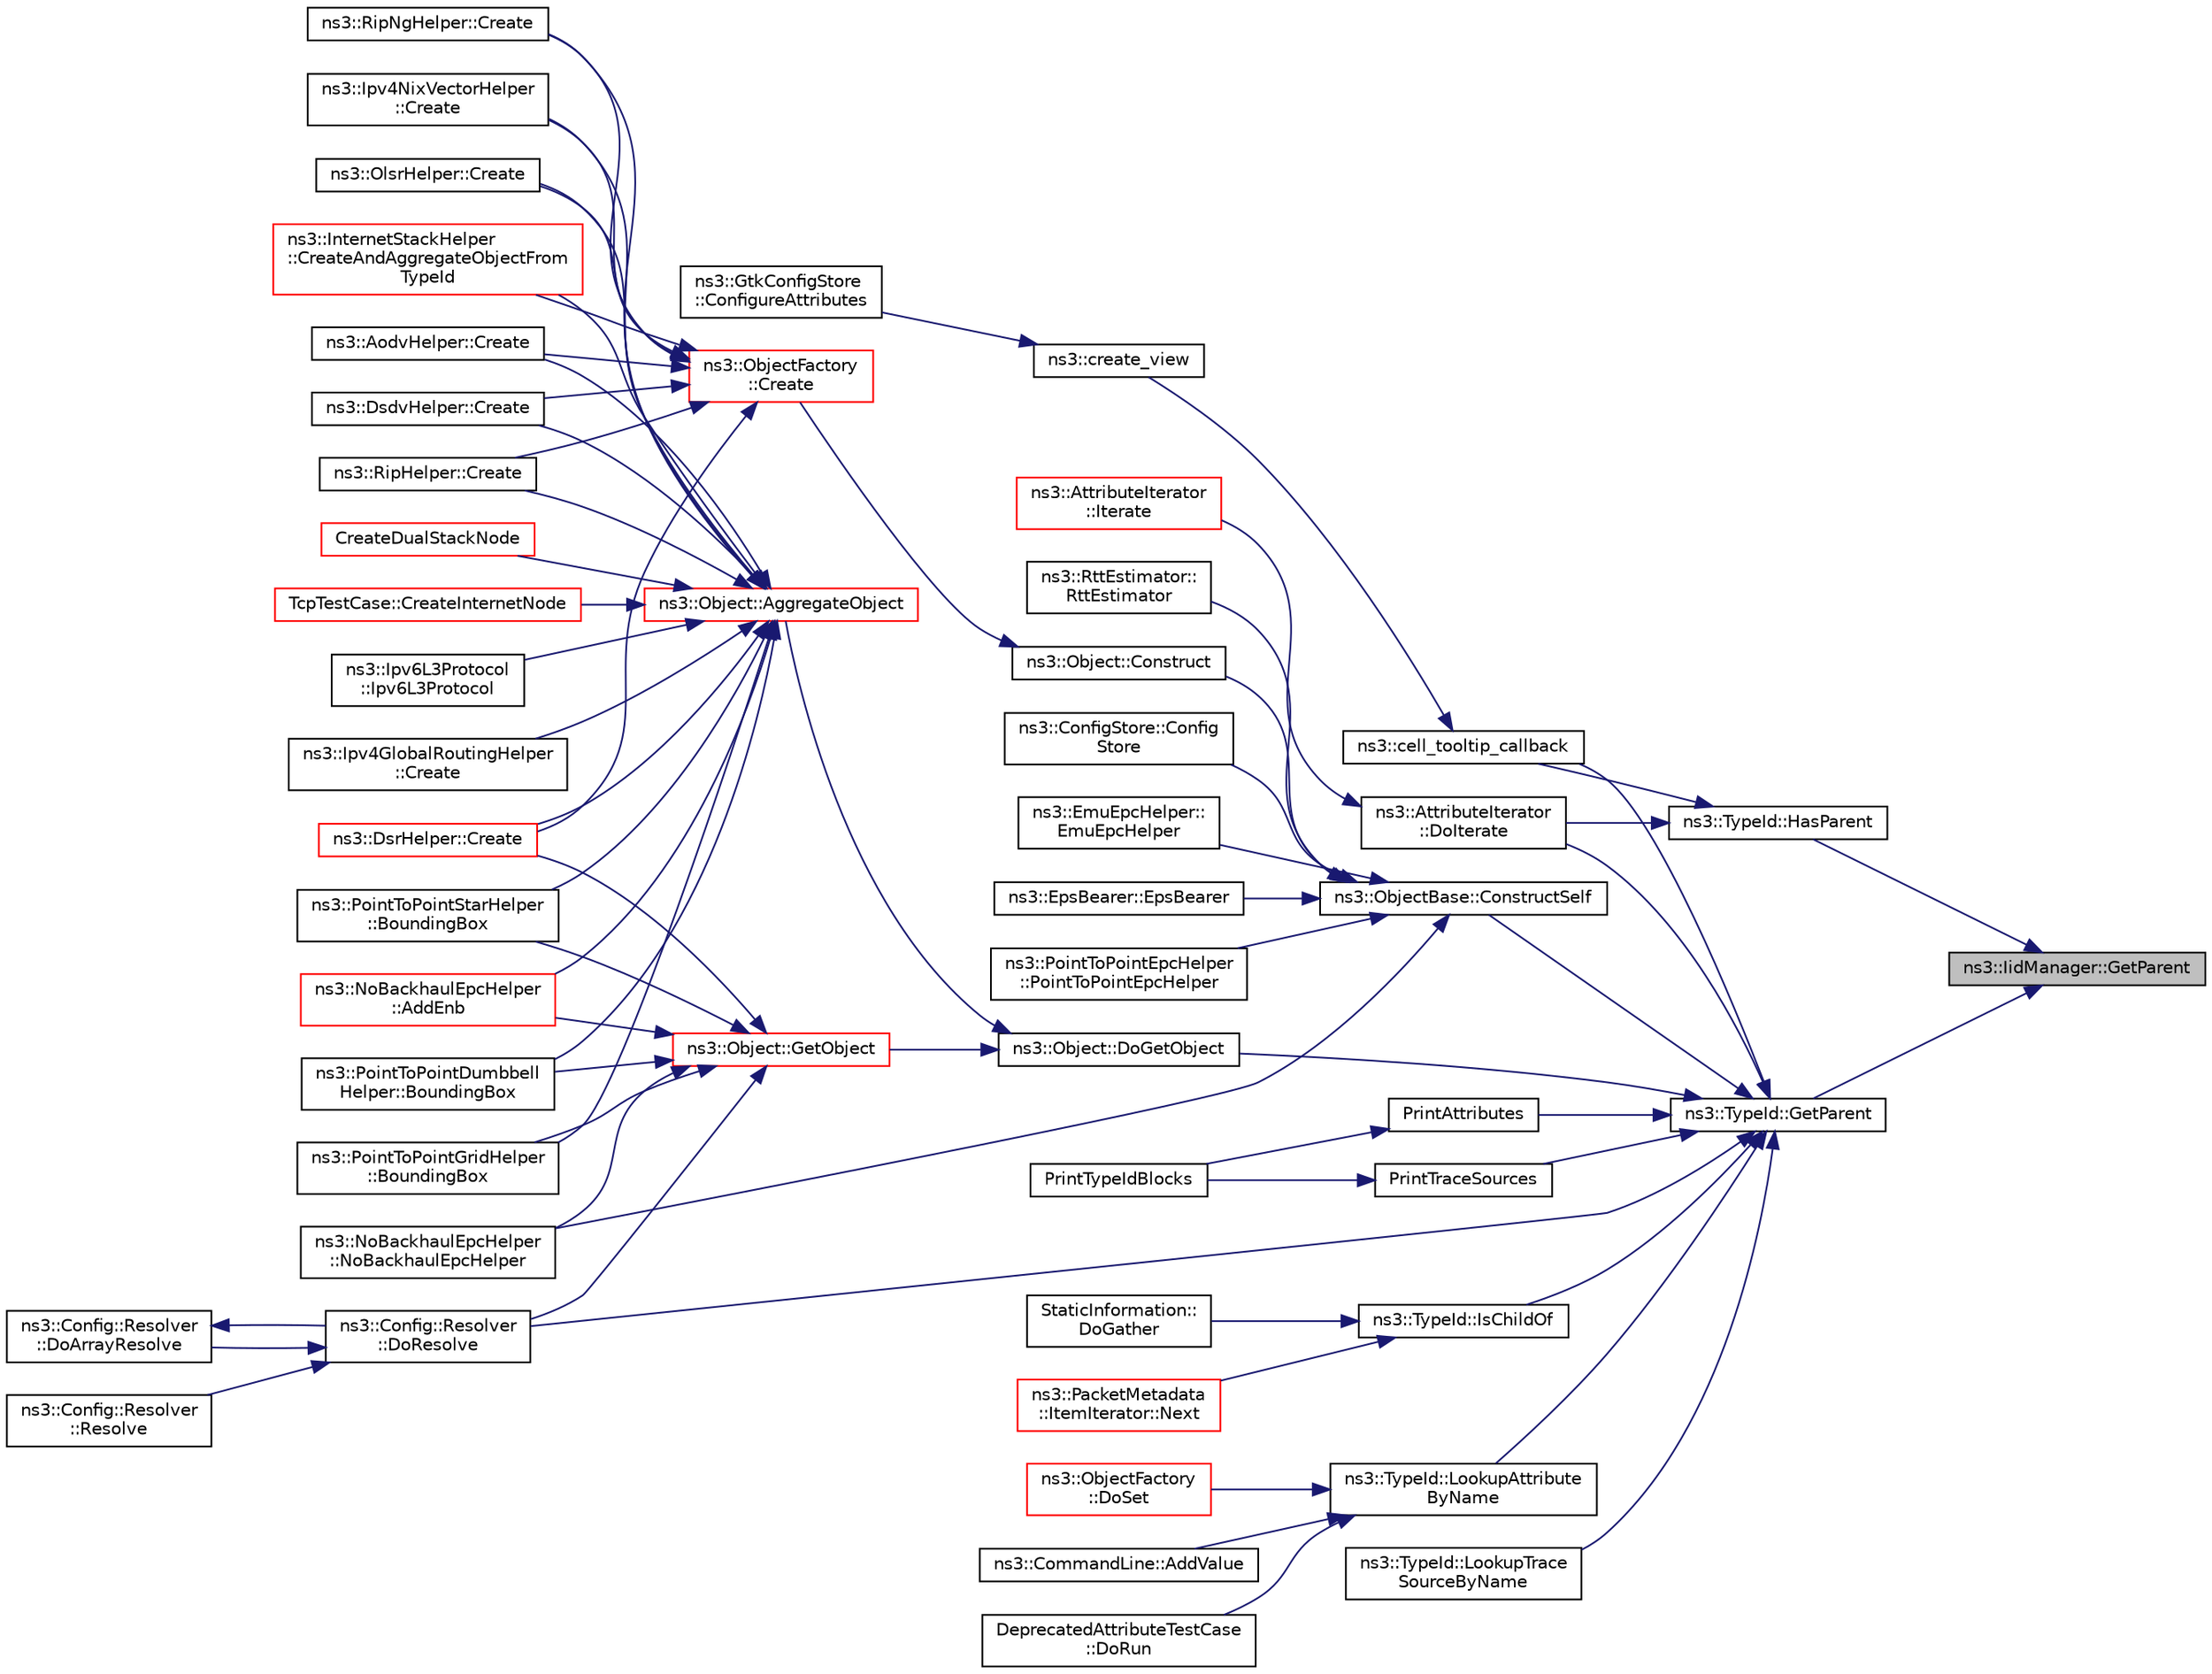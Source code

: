 digraph "ns3::IidManager::GetParent"
{
 // LATEX_PDF_SIZE
  edge [fontname="Helvetica",fontsize="10",labelfontname="Helvetica",labelfontsize="10"];
  node [fontname="Helvetica",fontsize="10",shape=record];
  rankdir="RL";
  Node1 [label="ns3::IidManager::GetParent",height=0.2,width=0.4,color="black", fillcolor="grey75", style="filled", fontcolor="black",tooltip="Get the parent of a type id."];
  Node1 -> Node2 [dir="back",color="midnightblue",fontsize="10",style="solid",fontname="Helvetica"];
  Node2 [label="ns3::TypeId::GetParent",height=0.2,width=0.4,color="black", fillcolor="white", style="filled",URL="$classns3_1_1_type_id.html#ab84f81aee52154af39a8668b59c89d63",tooltip="Get the parent of this TypeId."];
  Node2 -> Node3 [dir="back",color="midnightblue",fontsize="10",style="solid",fontname="Helvetica"];
  Node3 [label="ns3::cell_tooltip_callback",height=0.2,width=0.4,color="black", fillcolor="white", style="filled",URL="$namespacens3.html#a0b4dc016823f5ae857205ca40e91cc56",tooltip="This function displays the tooltip for an object, pointer, vector item or an attribute."];
  Node3 -> Node4 [dir="back",color="midnightblue",fontsize="10",style="solid",fontname="Helvetica"];
  Node4 [label="ns3::create_view",height=0.2,width=0.4,color="black", fillcolor="white", style="filled",URL="$namespacens3.html#ab9bcfcefc473e60e32d1fe4d08431dab",tooltip="This is the main view opening the widget, getting tooltips and drawing the tree of attributes...."];
  Node4 -> Node5 [dir="back",color="midnightblue",fontsize="10",style="solid",fontname="Helvetica"];
  Node5 [label="ns3::GtkConfigStore\l::ConfigureAttributes",height=0.2,width=0.4,color="black", fillcolor="white", style="filled",URL="$classns3_1_1_gtk_config_store.html#a95d2d8169cd6a9770af48f7cf62d24fb",tooltip="Process attribute values."];
  Node2 -> Node6 [dir="back",color="midnightblue",fontsize="10",style="solid",fontname="Helvetica"];
  Node6 [label="ns3::ObjectBase::ConstructSelf",height=0.2,width=0.4,color="black", fillcolor="white", style="filled",URL="$classns3_1_1_object_base.html#a5cda18dec6d0744cb652a3ed60056958",tooltip="Complete construction of ObjectBase; invoked by derived classes."];
  Node6 -> Node7 [dir="back",color="midnightblue",fontsize="10",style="solid",fontname="Helvetica"];
  Node7 [label="ns3::ConfigStore::Config\lStore",height=0.2,width=0.4,color="black", fillcolor="white", style="filled",URL="$classns3_1_1_config_store.html#ab2c0c2707ae2dc5489acd4cfccd63fd4",tooltip=" "];
  Node6 -> Node8 [dir="back",color="midnightblue",fontsize="10",style="solid",fontname="Helvetica"];
  Node8 [label="ns3::EmuEpcHelper::\lEmuEpcHelper",height=0.2,width=0.4,color="black", fillcolor="white", style="filled",URL="$classns3_1_1_emu_epc_helper.html#a10b42d66910c4ee73006f40eea1a1de1",tooltip="Constructor."];
  Node6 -> Node9 [dir="back",color="midnightblue",fontsize="10",style="solid",fontname="Helvetica"];
  Node9 [label="ns3::EpsBearer::EpsBearer",height=0.2,width=0.4,color="black", fillcolor="white", style="filled",URL="$classns3_1_1_eps_bearer.html#af6f94c7bbd1d1bc26e6895d19cf26086",tooltip="Default constructor."];
  Node6 -> Node10 [dir="back",color="midnightblue",fontsize="10",style="solid",fontname="Helvetica"];
  Node10 [label="ns3::NoBackhaulEpcHelper\l::NoBackhaulEpcHelper",height=0.2,width=0.4,color="black", fillcolor="white", style="filled",URL="$classns3_1_1_no_backhaul_epc_helper.html#a8822666431eefe3a78ba2a0bf4ca1bae",tooltip="Constructor."];
  Node6 -> Node11 [dir="back",color="midnightblue",fontsize="10",style="solid",fontname="Helvetica"];
  Node11 [label="ns3::PointToPointEpcHelper\l::PointToPointEpcHelper",height=0.2,width=0.4,color="black", fillcolor="white", style="filled",URL="$classns3_1_1_point_to_point_epc_helper.html#a3d4c34f6a194c994d45e0dac5019b8cb",tooltip="Constructor."];
  Node6 -> Node12 [dir="back",color="midnightblue",fontsize="10",style="solid",fontname="Helvetica"];
  Node12 [label="ns3::RttEstimator::\lRttEstimator",height=0.2,width=0.4,color="black", fillcolor="white", style="filled",URL="$classns3_1_1_rtt_estimator.html#a86696ed57483bf9e19abbf6978c46581",tooltip=" "];
  Node6 -> Node13 [dir="back",color="midnightblue",fontsize="10",style="solid",fontname="Helvetica"];
  Node13 [label="ns3::Object::Construct",height=0.2,width=0.4,color="black", fillcolor="white", style="filled",URL="$classns3_1_1_object.html#a636e8411dc5228771f45c9b805d348fa",tooltip="Initialize all member variables registered as Attributes of this TypeId."];
  Node13 -> Node14 [dir="back",color="midnightblue",fontsize="10",style="solid",fontname="Helvetica"];
  Node14 [label="ns3::ObjectFactory\l::Create",height=0.2,width=0.4,color="red", fillcolor="white", style="filled",URL="$classns3_1_1_object_factory.html#a52eda277f4aaab54266134ba48102ad7",tooltip="Create an Object instance of the configured TypeId."];
  Node14 -> Node56 [dir="back",color="midnightblue",fontsize="10",style="solid",fontname="Helvetica"];
  Node56 [label="ns3::AodvHelper::Create",height=0.2,width=0.4,color="black", fillcolor="white", style="filled",URL="$classns3_1_1_aodv_helper.html#a1f624a953eb5bfba491cd7cbd64d4594",tooltip=" "];
  Node14 -> Node57 [dir="back",color="midnightblue",fontsize="10",style="solid",fontname="Helvetica"];
  Node57 [label="ns3::DsdvHelper::Create",height=0.2,width=0.4,color="black", fillcolor="white", style="filled",URL="$classns3_1_1_dsdv_helper.html#a2eed31b62087f494f3556c55a84813de",tooltip=" "];
  Node14 -> Node58 [dir="back",color="midnightblue",fontsize="10",style="solid",fontname="Helvetica"];
  Node58 [label="ns3::DsrHelper::Create",height=0.2,width=0.4,color="red", fillcolor="white", style="filled",URL="$classns3_1_1_dsr_helper.html#a5407c2c8ea4197b6a695fd53621fdd31",tooltip=" "];
  Node14 -> Node60 [dir="back",color="midnightblue",fontsize="10",style="solid",fontname="Helvetica"];
  Node60 [label="ns3::RipHelper::Create",height=0.2,width=0.4,color="black", fillcolor="white", style="filled",URL="$classns3_1_1_rip_helper.html#ae6831e42fc7de456c95f5ce334486805",tooltip=" "];
  Node14 -> Node61 [dir="back",color="midnightblue",fontsize="10",style="solid",fontname="Helvetica"];
  Node61 [label="ns3::RipNgHelper::Create",height=0.2,width=0.4,color="black", fillcolor="white", style="filled",URL="$classns3_1_1_rip_ng_helper.html#a9ed079b76d48ffc79c2e8797ff197c8e",tooltip=" "];
  Node14 -> Node62 [dir="back",color="midnightblue",fontsize="10",style="solid",fontname="Helvetica"];
  Node62 [label="ns3::Ipv4NixVectorHelper\l::Create",height=0.2,width=0.4,color="black", fillcolor="white", style="filled",URL="$classns3_1_1_ipv4_nix_vector_helper.html#adace7e160af227688815fda9fa8987ff",tooltip=" "];
  Node14 -> Node63 [dir="back",color="midnightblue",fontsize="10",style="solid",fontname="Helvetica"];
  Node63 [label="ns3::OlsrHelper::Create",height=0.2,width=0.4,color="black", fillcolor="white", style="filled",URL="$classns3_1_1_olsr_helper.html#a0062126ad6b4ff7c725b51da13cd7172",tooltip=" "];
  Node14 -> Node106 [dir="back",color="midnightblue",fontsize="10",style="solid",fontname="Helvetica"];
  Node106 [label="ns3::InternetStackHelper\l::CreateAndAggregateObjectFrom\lTypeId",height=0.2,width=0.4,color="red", fillcolor="white", style="filled",URL="$classns3_1_1_internet_stack_helper.html#a6605ba9c1bbfdf9ebe09c5dbcfce2451",tooltip="create an object from its TypeId and aggregates it to the node"];
  Node2 -> Node2515 [dir="back",color="midnightblue",fontsize="10",style="solid",fontname="Helvetica"];
  Node2515 [label="ns3::Object::DoGetObject",height=0.2,width=0.4,color="black", fillcolor="white", style="filled",URL="$classns3_1_1_object.html#a7c009975f7c0994cb47a69f713745e0a",tooltip="Find an Object of TypeId tid in the aggregates of this Object."];
  Node2515 -> Node2516 [dir="back",color="midnightblue",fontsize="10",style="solid",fontname="Helvetica"];
  Node2516 [label="ns3::Object::AggregateObject",height=0.2,width=0.4,color="red", fillcolor="white", style="filled",URL="$classns3_1_1_object.html#a79dd435d300f3deca814553f561a2922",tooltip="Aggregate two Objects together."];
  Node2516 -> Node2517 [dir="back",color="midnightblue",fontsize="10",style="solid",fontname="Helvetica"];
  Node2517 [label="ns3::Ipv6L3Protocol\l::Ipv6L3Protocol",height=0.2,width=0.4,color="black", fillcolor="white", style="filled",URL="$classns3_1_1_ipv6_l3_protocol.html#aed69fbc6c2eca9a88dfb50f12b419902",tooltip="Constructor."];
  Node2516 -> Node2518 [dir="back",color="midnightblue",fontsize="10",style="solid",fontname="Helvetica"];
  Node2518 [label="ns3::NoBackhaulEpcHelper\l::AddEnb",height=0.2,width=0.4,color="red", fillcolor="white", style="filled",URL="$classns3_1_1_no_backhaul_epc_helper.html#aa1cdaed2fa4b5f0683c30b6090b37540",tooltip="Add an eNB to the EPC."];
  Node2516 -> Node2520 [dir="back",color="midnightblue",fontsize="10",style="solid",fontname="Helvetica"];
  Node2520 [label="ns3::PointToPointDumbbell\lHelper::BoundingBox",height=0.2,width=0.4,color="black", fillcolor="white", style="filled",URL="$classns3_1_1_point_to_point_dumbbell_helper.html#ac1efd7a81e9f99e1e6af211039408af3",tooltip="Sets up the node canvas locations for every node in the dumbbell."];
  Node2516 -> Node2521 [dir="back",color="midnightblue",fontsize="10",style="solid",fontname="Helvetica"];
  Node2521 [label="ns3::PointToPointGridHelper\l::BoundingBox",height=0.2,width=0.4,color="black", fillcolor="white", style="filled",URL="$classns3_1_1_point_to_point_grid_helper.html#a82af43032d0e92c3dc5b259d0f800961",tooltip="Sets up the node canvas locations for every node in the grid."];
  Node2516 -> Node2522 [dir="back",color="midnightblue",fontsize="10",style="solid",fontname="Helvetica"];
  Node2522 [label="ns3::PointToPointStarHelper\l::BoundingBox",height=0.2,width=0.4,color="black", fillcolor="white", style="filled",URL="$classns3_1_1_point_to_point_star_helper.html#ac7a841f46083a95cd087374bce5fe7c2",tooltip="Sets up the node canvas locations for every node in the star."];
  Node2516 -> Node56 [dir="back",color="midnightblue",fontsize="10",style="solid",fontname="Helvetica"];
  Node2516 -> Node57 [dir="back",color="midnightblue",fontsize="10",style="solid",fontname="Helvetica"];
  Node2516 -> Node58 [dir="back",color="midnightblue",fontsize="10",style="solid",fontname="Helvetica"];
  Node2516 -> Node2523 [dir="back",color="midnightblue",fontsize="10",style="solid",fontname="Helvetica"];
  Node2523 [label="ns3::Ipv4GlobalRoutingHelper\l::Create",height=0.2,width=0.4,color="black", fillcolor="white", style="filled",URL="$classns3_1_1_ipv4_global_routing_helper.html#a29fa51cc5c4ccbbb44f09cf032d5bd89",tooltip=" "];
  Node2516 -> Node60 [dir="back",color="midnightblue",fontsize="10",style="solid",fontname="Helvetica"];
  Node2516 -> Node61 [dir="back",color="midnightblue",fontsize="10",style="solid",fontname="Helvetica"];
  Node2516 -> Node62 [dir="back",color="midnightblue",fontsize="10",style="solid",fontname="Helvetica"];
  Node2516 -> Node63 [dir="back",color="midnightblue",fontsize="10",style="solid",fontname="Helvetica"];
  Node2516 -> Node106 [dir="back",color="midnightblue",fontsize="10",style="solid",fontname="Helvetica"];
  Node2516 -> Node2524 [dir="back",color="midnightblue",fontsize="10",style="solid",fontname="Helvetica"];
  Node2524 [label="CreateDualStackNode",height=0.2,width=0.4,color="red", fillcolor="white", style="filled",URL="$ipv6-dual-stack-test-suite_8cc.html#a27cadab775ef9861b30e3ad79a3e3214",tooltip=" "];
  Node2516 -> Node2525 [dir="back",color="midnightblue",fontsize="10",style="solid",fontname="Helvetica"];
  Node2525 [label="TcpTestCase::CreateInternetNode",height=0.2,width=0.4,color="red", fillcolor="white", style="filled",URL="$class_tcp_test_case.html#aa2bee178327783b9acb07d7351e1dcdf",tooltip="Create a node with the Internet stack (IPv4 version)."];
  Node2515 -> Node2549 [dir="back",color="midnightblue",fontsize="10",style="solid",fontname="Helvetica"];
  Node2549 [label="ns3::Object::GetObject",height=0.2,width=0.4,color="red", fillcolor="white", style="filled",URL="$classns3_1_1_object.html#ad21f5401ff705cd29c37f931ea3afc18",tooltip="Get a pointer to the requested aggregated Object."];
  Node2549 -> Node10 [dir="back",color="midnightblue",fontsize="10",style="solid",fontname="Helvetica"];
  Node2549 -> Node2518 [dir="back",color="midnightblue",fontsize="10",style="solid",fontname="Helvetica"];
  Node2549 -> Node2520 [dir="back",color="midnightblue",fontsize="10",style="solid",fontname="Helvetica"];
  Node2549 -> Node2521 [dir="back",color="midnightblue",fontsize="10",style="solid",fontname="Helvetica"];
  Node2549 -> Node2522 [dir="back",color="midnightblue",fontsize="10",style="solid",fontname="Helvetica"];
  Node2549 -> Node58 [dir="back",color="midnightblue",fontsize="10",style="solid",fontname="Helvetica"];
  Node2549 -> Node2627 [dir="back",color="midnightblue",fontsize="10",style="solid",fontname="Helvetica"];
  Node2627 [label="ns3::Config::Resolver\l::DoResolve",height=0.2,width=0.4,color="black", fillcolor="white", style="filled",URL="$classns3_1_1_config_1_1_resolver.html#a9a11800bcd8194622703c5cd154ba792",tooltip="Parse the next element in the Config path."];
  Node2627 -> Node2628 [dir="back",color="midnightblue",fontsize="10",style="solid",fontname="Helvetica"];
  Node2628 [label="ns3::Config::Resolver\l::DoArrayResolve",height=0.2,width=0.4,color="black", fillcolor="white", style="filled",URL="$classns3_1_1_config_1_1_resolver.html#af77719f6e2e914d5e8f003d5768cb827",tooltip="Parse an index on the Config path."];
  Node2628 -> Node2627 [dir="back",color="midnightblue",fontsize="10",style="solid",fontname="Helvetica"];
  Node2627 -> Node2629 [dir="back",color="midnightblue",fontsize="10",style="solid",fontname="Helvetica"];
  Node2629 [label="ns3::Config::Resolver\l::Resolve",height=0.2,width=0.4,color="black", fillcolor="white", style="filled",URL="$classns3_1_1_config_1_1_resolver.html#a502c28aff17251890b7d2e0ade73847b",tooltip="Parse the stored Config path into an object reference, beginning at the indicated root object."];
  Node2 -> Node2882 [dir="back",color="midnightblue",fontsize="10",style="solid",fontname="Helvetica"];
  Node2882 [label="ns3::AttributeIterator\l::DoIterate",height=0.2,width=0.4,color="black", fillcolor="white", style="filled",URL="$classns3_1_1_attribute_iterator.html#a01259d50f232e21c9c605547e26b34bb",tooltip="Perform the iteration."];
  Node2882 -> Node2883 [dir="back",color="midnightblue",fontsize="10",style="solid",fontname="Helvetica"];
  Node2883 [label="ns3::AttributeIterator\l::Iterate",height=0.2,width=0.4,color="red", fillcolor="white", style="filled",URL="$classns3_1_1_attribute_iterator.html#a8e7de38f441cc482c2d507e2a4927b8c",tooltip="Start the process of iterating all objects from the root namespace object."];
  Node2 -> Node2627 [dir="back",color="midnightblue",fontsize="10",style="solid",fontname="Helvetica"];
  Node2 -> Node2885 [dir="back",color="midnightblue",fontsize="10",style="solid",fontname="Helvetica"];
  Node2885 [label="ns3::TypeId::IsChildOf",height=0.2,width=0.4,color="black", fillcolor="white", style="filled",URL="$classns3_1_1_type_id.html#a02b9c60d4ffef50415801ba7fd32a408",tooltip="Check if this TypeId is a child of another."];
  Node2885 -> Node2886 [dir="back",color="midnightblue",fontsize="10",style="solid",fontname="Helvetica"];
  Node2886 [label="StaticInformation::\lDoGather",height=0.2,width=0.4,color="black", fillcolor="white", style="filled",URL="$class_static_information.html#a069effffe5ecd58b6cc7eeb86d4eed0e",tooltip="Gather attribute, configuration path information for tid."];
  Node2885 -> Node2887 [dir="back",color="midnightblue",fontsize="10",style="solid",fontname="Helvetica"];
  Node2887 [label="ns3::PacketMetadata\l::ItemIterator::Next",height=0.2,width=0.4,color="red", fillcolor="white", style="filled",URL="$classns3_1_1_packet_metadata_1_1_item_iterator.html#a3d59a1673dca4338f41d3c788ccd3e10",tooltip="Retrieve the next metadata item."];
  Node2 -> Node2895 [dir="back",color="midnightblue",fontsize="10",style="solid",fontname="Helvetica"];
  Node2895 [label="ns3::TypeId::LookupAttribute\lByName",height=0.2,width=0.4,color="black", fillcolor="white", style="filled",URL="$classns3_1_1_type_id.html#ac93d12d22acdb179d34039511d6680e7",tooltip="Find an Attribute by name, retrieving the associated AttributeInformation."];
  Node2895 -> Node2896 [dir="back",color="midnightblue",fontsize="10",style="solid",fontname="Helvetica"];
  Node2896 [label="ns3::CommandLine::AddValue",height=0.2,width=0.4,color="black", fillcolor="white", style="filled",URL="$classns3_1_1_command_line.html#ad66977ccb2c042574cb1831b8c1ad18f",tooltip="Add a program argument as a shorthand for an Attribute."];
  Node2895 -> Node2897 [dir="back",color="midnightblue",fontsize="10",style="solid",fontname="Helvetica"];
  Node2897 [label="DeprecatedAttributeTestCase\l::DoRun",height=0.2,width=0.4,color="black", fillcolor="white", style="filled",URL="$class_deprecated_attribute_test_case.html#a082dd0381220ff75bd0ef8e7708869e4",tooltip="Implementation to actually run this TestCase."];
  Node2895 -> Node2898 [dir="back",color="midnightblue",fontsize="10",style="solid",fontname="Helvetica"];
  Node2898 [label="ns3::ObjectFactory\l::DoSet",height=0.2,width=0.4,color="red", fillcolor="white", style="filled",URL="$classns3_1_1_object_factory.html#aadb67a8cecc138001fd042e4960123f3",tooltip="Set an attribute to be set during construction."];
  Node2 -> Node3036 [dir="back",color="midnightblue",fontsize="10",style="solid",fontname="Helvetica"];
  Node3036 [label="ns3::TypeId::LookupTrace\lSourceByName",height=0.2,width=0.4,color="black", fillcolor="white", style="filled",URL="$classns3_1_1_type_id.html#af8bbf87c709acb4a6433fd24be09d2b9",tooltip="Find a TraceSource by name, retrieving the associated TraceSourceInformation."];
  Node2 -> Node3037 [dir="back",color="midnightblue",fontsize="10",style="solid",fontname="Helvetica"];
  Node3037 [label="PrintAttributes",height=0.2,width=0.4,color="black", fillcolor="white", style="filled",URL="$print-introspected-doxygen_8cc.html#ae1835e579578f69543dea8a8ef9a6d1b",tooltip="Print the Attributes block for tid, including Attributes declared in base classes."];
  Node3037 -> Node3038 [dir="back",color="midnightblue",fontsize="10",style="solid",fontname="Helvetica"];
  Node3038 [label="PrintTypeIdBlocks",height=0.2,width=0.4,color="black", fillcolor="white", style="filled",URL="$print-introspected-doxygen_8cc.html#a62645d02d71b5d1622ccb9f16d5fa412",tooltip="Print the doxy block for each TypeId."];
  Node2 -> Node3039 [dir="back",color="midnightblue",fontsize="10",style="solid",fontname="Helvetica"];
  Node3039 [label="PrintTraceSources",height=0.2,width=0.4,color="black", fillcolor="white", style="filled",URL="$print-introspected-doxygen_8cc.html#aa2166166c1bd1796ad0b51f7273491df",tooltip="Print the Trace sources block for tid, including Trace sources declared in base classes."];
  Node3039 -> Node3038 [dir="back",color="midnightblue",fontsize="10",style="solid",fontname="Helvetica"];
  Node1 -> Node3040 [dir="back",color="midnightblue",fontsize="10",style="solid",fontname="Helvetica"];
  Node3040 [label="ns3::TypeId::HasParent",height=0.2,width=0.4,color="black", fillcolor="white", style="filled",URL="$classns3_1_1_type_id.html#a25f587c45893d5b46298875df043c1d4",tooltip="Check if this TypeId has a parent."];
  Node3040 -> Node3 [dir="back",color="midnightblue",fontsize="10",style="solid",fontname="Helvetica"];
  Node3040 -> Node2882 [dir="back",color="midnightblue",fontsize="10",style="solid",fontname="Helvetica"];
}
